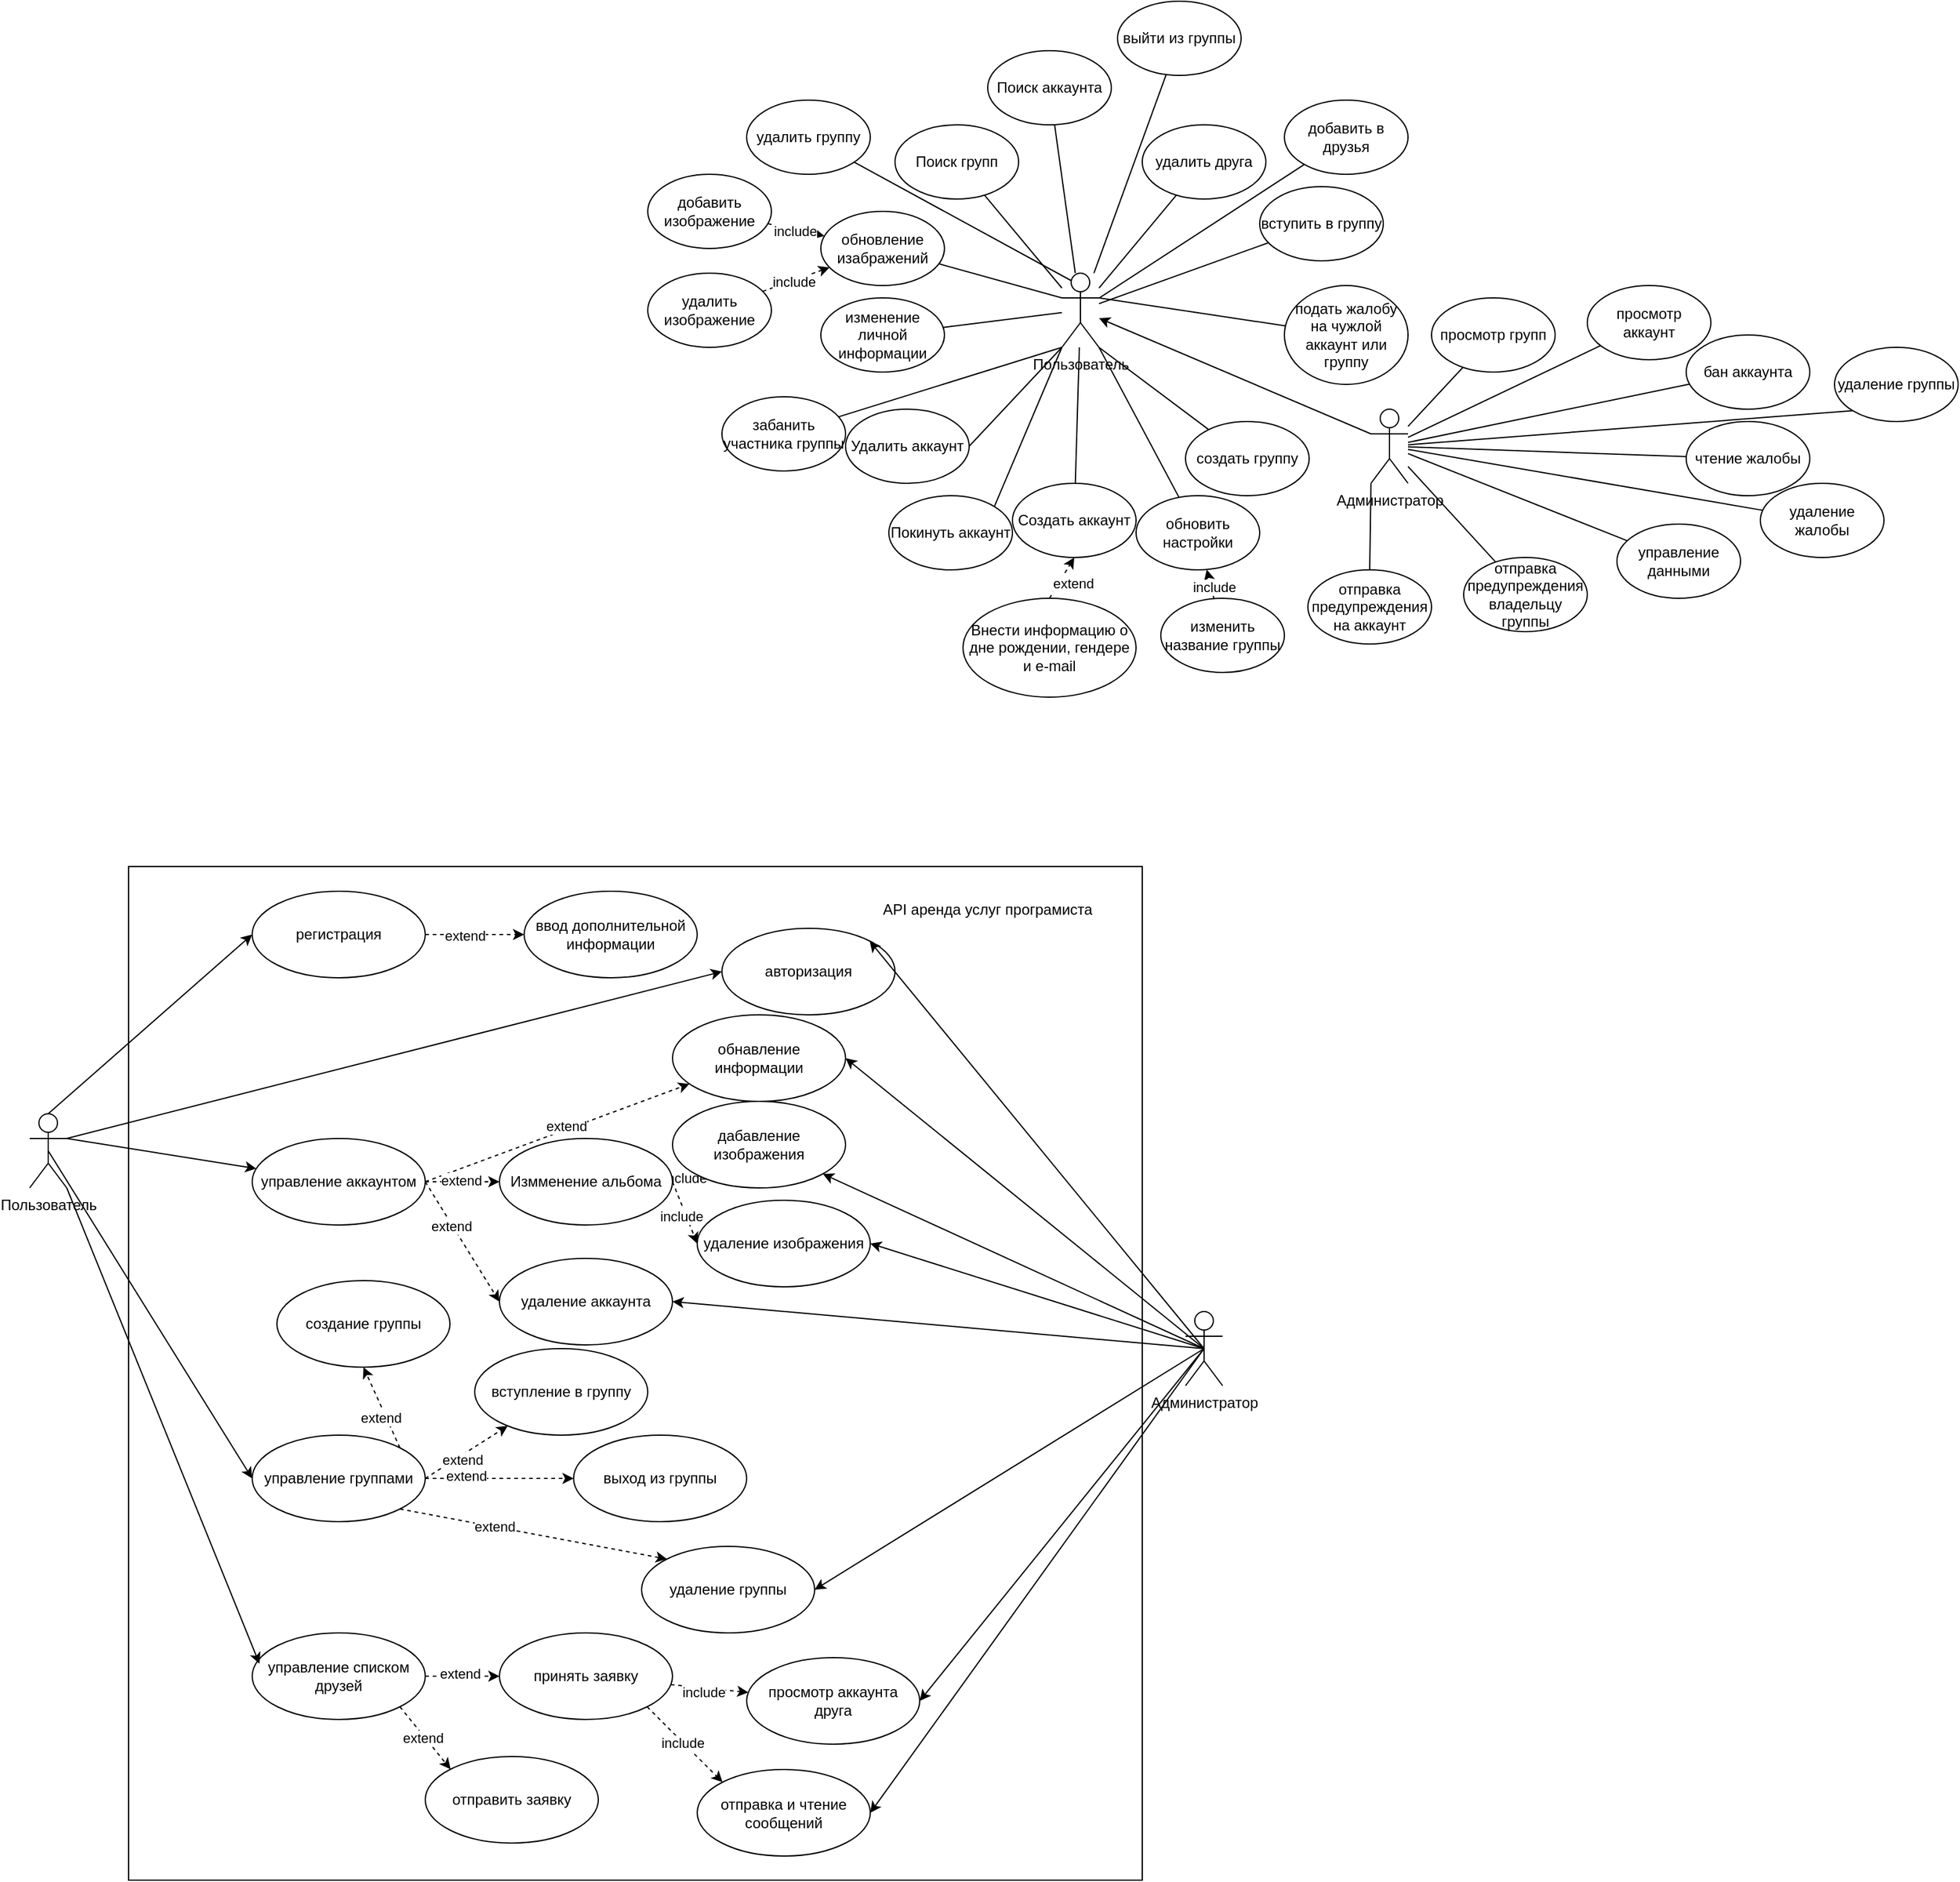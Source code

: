 <mxfile version="24.4.4" type="device" pages="5">
  <diagram name="Страница — 1" id="Gqq95foYmxbXIOePdpIA">
    <mxGraphModel dx="1925" dy="1252" grid="1" gridSize="20" guides="1" tooltips="1" connect="1" arrows="1" fold="1" page="1" pageScale="1" pageWidth="1169" pageHeight="827" math="0" shadow="0">
      <root>
        <mxCell id="0" />
        <mxCell id="1" parent="0" />
        <mxCell id="X4HZJjJdTDs1sbGrND52-1" style="rounded=0;orthogonalLoop=1;jettySize=auto;html=1;exitX=0;exitY=0.333;exitDx=0;exitDy=0;exitPerimeter=0;" parent="1" source="Hh8d0wvVu2YT_PwJtBty-2" target="Hh8d0wvVu2YT_PwJtBty-3" edge="1">
          <mxGeometry relative="1" as="geometry" />
        </mxCell>
        <mxCell id="Hh8d0wvVu2YT_PwJtBty-2" value="Администратор" style="shape=umlActor;verticalLabelPosition=bottom;verticalAlign=top;html=1;" parent="1" vertex="1">
          <mxGeometry x="385" y="70" width="30" height="60" as="geometry" />
        </mxCell>
        <mxCell id="Hh8d0wvVu2YT_PwJtBty-3" value="Пользователь" style="shape=umlActor;verticalLabelPosition=bottom;verticalAlign=top;html=1;" parent="1" vertex="1">
          <mxGeometry x="135" y="-40" width="30" height="60" as="geometry" />
        </mxCell>
        <mxCell id="OJ6ikUslpJiwj3vC481i-6" value="" style="rounded=0;orthogonalLoop=1;jettySize=auto;html=1;endArrow=none;endFill=0;" parent="1" source="Hh8d0wvVu2YT_PwJtBty-10" target="Hh8d0wvVu2YT_PwJtBty-3" edge="1">
          <mxGeometry relative="1" as="geometry" />
        </mxCell>
        <mxCell id="Hh8d0wvVu2YT_PwJtBty-10" value="Поиск групп" style="ellipse;whiteSpace=wrap;html=1;" parent="1" vertex="1">
          <mxGeometry y="-160" width="100" height="60" as="geometry" />
        </mxCell>
        <mxCell id="OJ6ikUslpJiwj3vC481i-7" value="" style="rounded=0;orthogonalLoop=1;jettySize=auto;html=1;endArrow=none;endFill=0;" parent="1" source="Hh8d0wvVu2YT_PwJtBty-11" target="Hh8d0wvVu2YT_PwJtBty-3" edge="1">
          <mxGeometry relative="1" as="geometry" />
        </mxCell>
        <mxCell id="Hh8d0wvVu2YT_PwJtBty-11" value="Поиск аккаунта" style="ellipse;whiteSpace=wrap;html=1;" parent="1" vertex="1">
          <mxGeometry x="75" y="-220" width="100" height="60" as="geometry" />
        </mxCell>
        <mxCell id="Hh8d0wvVu2YT_PwJtBty-24" value="Удалить аккаунт" style="ellipse;whiteSpace=wrap;html=1;" parent="1" vertex="1">
          <mxGeometry x="-40" y="70" width="100" height="60" as="geometry" />
        </mxCell>
        <mxCell id="OJ6ikUslpJiwj3vC481i-3" value="" style="rounded=0;orthogonalLoop=1;jettySize=auto;html=1;endArrow=none;endFill=0;" parent="1" source="Hh8d0wvVu2YT_PwJtBty-26" target="Hh8d0wvVu2YT_PwJtBty-3" edge="1">
          <mxGeometry relative="1" as="geometry" />
        </mxCell>
        <mxCell id="Hh8d0wvVu2YT_PwJtBty-26" value="Создать аккаунт" style="ellipse;whiteSpace=wrap;html=1;" parent="1" vertex="1">
          <mxGeometry x="95" y="130" width="100" height="60" as="geometry" />
        </mxCell>
        <mxCell id="Hh8d0wvVu2YT_PwJtBty-34" style="rounded=0;orthogonalLoop=1;jettySize=auto;html=1;exitX=0.5;exitY=0;exitDx=0;exitDy=0;entryX=0.5;entryY=1;entryDx=0;entryDy=0;dashed=1;" parent="1" source="Hh8d0wvVu2YT_PwJtBty-33" target="Hh8d0wvVu2YT_PwJtBty-26" edge="1">
          <mxGeometry relative="1" as="geometry" />
        </mxCell>
        <mxCell id="Hh8d0wvVu2YT_PwJtBty-64" value="extend" style="edgeLabel;html=1;align=center;verticalAlign=middle;resizable=0;points=[];rotation=0;" parent="Hh8d0wvVu2YT_PwJtBty-34" vertex="1" connectable="0">
          <mxGeometry x="-0.142" y="2" relative="1" as="geometry">
            <mxPoint x="12" y="3" as="offset" />
          </mxGeometry>
        </mxCell>
        <mxCell id="Hh8d0wvVu2YT_PwJtBty-33" value="Внести информацию о дне рождении, гендере и e-mail" style="ellipse;whiteSpace=wrap;html=1;" parent="1" vertex="1">
          <mxGeometry x="55" y="223" width="140" height="80" as="geometry" />
        </mxCell>
        <mxCell id="Hh8d0wvVu2YT_PwJtBty-36" value="Покинуть аккаунт" style="ellipse;whiteSpace=wrap;html=1;" parent="1" vertex="1">
          <mxGeometry x="-5" y="140" width="100" height="60" as="geometry" />
        </mxCell>
        <mxCell id="OJ6ikUslpJiwj3vC481i-8" value="" style="rounded=0;orthogonalLoop=1;jettySize=auto;html=1;endArrow=none;endFill=0;" parent="1" source="Hh8d0wvVu2YT_PwJtBty-49" target="Hh8d0wvVu2YT_PwJtBty-3" edge="1">
          <mxGeometry relative="1" as="geometry" />
        </mxCell>
        <mxCell id="Hh8d0wvVu2YT_PwJtBty-49" value="выйти из группы" style="ellipse;whiteSpace=wrap;html=1;" parent="1" vertex="1">
          <mxGeometry x="180" y="-260" width="100" height="60" as="geometry" />
        </mxCell>
        <mxCell id="OJ6ikUslpJiwj3vC481i-9" value="" style="rounded=0;orthogonalLoop=1;jettySize=auto;html=1;endArrow=none;endFill=0;" parent="1" source="Hh8d0wvVu2YT_PwJtBty-52" target="Hh8d0wvVu2YT_PwJtBty-3" edge="1">
          <mxGeometry relative="1" as="geometry" />
        </mxCell>
        <mxCell id="Hh8d0wvVu2YT_PwJtBty-52" value="добавить в друзья" style="ellipse;whiteSpace=wrap;html=1;" parent="1" vertex="1">
          <mxGeometry x="315" y="-180" width="100" height="60" as="geometry" />
        </mxCell>
        <mxCell id="OJ6ikUslpJiwj3vC481i-10" value="" style="rounded=0;orthogonalLoop=1;jettySize=auto;html=1;endArrow=none;endFill=0;" parent="1" source="Hh8d0wvVu2YT_PwJtBty-53" target="Hh8d0wvVu2YT_PwJtBty-3" edge="1">
          <mxGeometry relative="1" as="geometry" />
        </mxCell>
        <mxCell id="Hh8d0wvVu2YT_PwJtBty-53" value="удалить друга" style="ellipse;whiteSpace=wrap;html=1;" parent="1" vertex="1">
          <mxGeometry x="200" y="-160" width="100" height="60" as="geometry" />
        </mxCell>
        <mxCell id="OJ6ikUslpJiwj3vC481i-4" value="" style="rounded=0;orthogonalLoop=1;jettySize=auto;html=1;endArrow=none;endFill=0;" parent="1" source="Hh8d0wvVu2YT_PwJtBty-65" target="Hh8d0wvVu2YT_PwJtBty-3" edge="1">
          <mxGeometry relative="1" as="geometry" />
        </mxCell>
        <mxCell id="Hh8d0wvVu2YT_PwJtBty-65" value="изменение личной информации" style="ellipse;whiteSpace=wrap;html=1;" parent="1" vertex="1">
          <mxGeometry x="-60" y="-20" width="100" height="60" as="geometry" />
        </mxCell>
        <mxCell id="OJ6ikUslpJiwj3vC481i-5" value="" style="rounded=0;orthogonalLoop=1;jettySize=auto;html=1;entryX=0;entryY=0.333;entryDx=0;entryDy=0;entryPerimeter=0;endArrow=none;endFill=0;" parent="1" source="Hh8d0wvVu2YT_PwJtBty-66" target="Hh8d0wvVu2YT_PwJtBty-3" edge="1">
          <mxGeometry relative="1" as="geometry" />
        </mxCell>
        <mxCell id="Hh8d0wvVu2YT_PwJtBty-66" value="обновление изабражений" style="ellipse;whiteSpace=wrap;html=1;" parent="1" vertex="1">
          <mxGeometry x="-60" y="-90" width="100" height="60" as="geometry" />
        </mxCell>
        <mxCell id="Hh8d0wvVu2YT_PwJtBty-77" value="" style="rounded=0;orthogonalLoop=1;jettySize=auto;html=1;dashed=1;" parent="1" source="Hh8d0wvVu2YT_PwJtBty-72" target="Hh8d0wvVu2YT_PwJtBty-66" edge="1">
          <mxGeometry relative="1" as="geometry" />
        </mxCell>
        <mxCell id="Hh8d0wvVu2YT_PwJtBty-79" value="include" style="edgeLabel;html=1;align=center;verticalAlign=middle;resizable=0;points=[];" parent="Hh8d0wvVu2YT_PwJtBty-77" vertex="1" connectable="0">
          <mxGeometry x="-0.107" y="-1" relative="1" as="geometry">
            <mxPoint as="offset" />
          </mxGeometry>
        </mxCell>
        <mxCell id="Hh8d0wvVu2YT_PwJtBty-72" value="удалить изображение" style="ellipse;whiteSpace=wrap;html=1;" parent="1" vertex="1">
          <mxGeometry x="-200" y="-40" width="100" height="60" as="geometry" />
        </mxCell>
        <mxCell id="Hh8d0wvVu2YT_PwJtBty-75" value="" style="rounded=0;orthogonalLoop=1;jettySize=auto;html=1;dashed=1;" parent="1" source="Hh8d0wvVu2YT_PwJtBty-73" target="Hh8d0wvVu2YT_PwJtBty-66" edge="1">
          <mxGeometry relative="1" as="geometry" />
        </mxCell>
        <mxCell id="Hh8d0wvVu2YT_PwJtBty-78" value="include" style="edgeLabel;html=1;align=center;verticalAlign=middle;resizable=0;points=[];" parent="Hh8d0wvVu2YT_PwJtBty-75" vertex="1" connectable="0">
          <mxGeometry x="-0.035" y="-1" relative="1" as="geometry">
            <mxPoint as="offset" />
          </mxGeometry>
        </mxCell>
        <mxCell id="Hh8d0wvVu2YT_PwJtBty-73" value="добавить изображение" style="ellipse;whiteSpace=wrap;html=1;" parent="1" vertex="1">
          <mxGeometry x="-200" y="-120" width="100" height="60" as="geometry" />
        </mxCell>
        <mxCell id="OJ6ikUslpJiwj3vC481i-25" value="" style="rounded=0;orthogonalLoop=1;jettySize=auto;html=1;endArrow=none;endFill=0;entryX=1;entryY=1;entryDx=0;entryDy=0;entryPerimeter=0;" parent="1" source="Hh8d0wvVu2YT_PwJtBty-83" target="Hh8d0wvVu2YT_PwJtBty-3" edge="1">
          <mxGeometry relative="1" as="geometry">
            <mxPoint x="720" y="288.621" as="targetPoint" />
          </mxGeometry>
        </mxCell>
        <mxCell id="Hh8d0wvVu2YT_PwJtBty-83" value="создать группу" style="ellipse;whiteSpace=wrap;html=1;" parent="1" vertex="1">
          <mxGeometry x="235" y="80" width="100" height="60" as="geometry" />
        </mxCell>
        <mxCell id="OJ6ikUslpJiwj3vC481i-23" value="" style="rounded=0;orthogonalLoop=1;jettySize=auto;html=1;endArrow=none;endFill=0;entryX=0.25;entryY=0.1;entryDx=0;entryDy=0;entryPerimeter=0;" parent="1" source="Hh8d0wvVu2YT_PwJtBty-85" target="Hh8d0wvVu2YT_PwJtBty-3" edge="1">
          <mxGeometry relative="1" as="geometry">
            <mxPoint x="735" y="303" as="targetPoint" />
          </mxGeometry>
        </mxCell>
        <mxCell id="OJ6ikUslpJiwj3vC481i-30" value="" style="rounded=0;orthogonalLoop=1;jettySize=auto;html=1;dashed=1;" parent="1" source="Hh8d0wvVu2YT_PwJtBty-93" target="OJ6ikUslpJiwj3vC481i-29" edge="1">
          <mxGeometry relative="1" as="geometry" />
        </mxCell>
        <mxCell id="OJ6ikUslpJiwj3vC481i-33" value="include" style="edgeLabel;html=1;align=center;verticalAlign=middle;resizable=0;points=[];" parent="OJ6ikUslpJiwj3vC481i-30" vertex="1" connectable="0">
          <mxGeometry x="-0.275" y="-2" relative="1" as="geometry">
            <mxPoint as="offset" />
          </mxGeometry>
        </mxCell>
        <mxCell id="Hh8d0wvVu2YT_PwJtBty-93" value="изменить название группы" style="ellipse;whiteSpace=wrap;html=1;" parent="1" vertex="1">
          <mxGeometry x="215" y="223" width="100" height="60" as="geometry" />
        </mxCell>
        <mxCell id="OJ6ikUslpJiwj3vC481i-28" value="" style="rounded=0;orthogonalLoop=1;jettySize=auto;html=1;endArrow=none;endFill=0;entryX=0;entryY=1;entryDx=0;entryDy=0;entryPerimeter=0;" parent="1" source="Hh8d0wvVu2YT_PwJtBty-98" target="Hh8d0wvVu2YT_PwJtBty-3" edge="1">
          <mxGeometry relative="1" as="geometry">
            <mxPoint x="750" y="279.667" as="targetPoint" />
          </mxGeometry>
        </mxCell>
        <mxCell id="Hh8d0wvVu2YT_PwJtBty-98" value="забанить участника группы" style="ellipse;whiteSpace=wrap;html=1;" parent="1" vertex="1">
          <mxGeometry x="-140" y="60" width="100" height="60" as="geometry" />
        </mxCell>
        <mxCell id="OJ6ikUslpJiwj3vC481i-11" value="" style="rounded=0;orthogonalLoop=1;jettySize=auto;html=1;endArrow=none;endFill=0;" parent="1" source="Hh8d0wvVu2YT_PwJtBty-46" target="Hh8d0wvVu2YT_PwJtBty-3" edge="1">
          <mxGeometry relative="1" as="geometry" />
        </mxCell>
        <mxCell id="Hh8d0wvVu2YT_PwJtBty-113" value="подать жалобу на чужлой аккаунт или группу" style="ellipse;whiteSpace=wrap;html=1;" parent="1" vertex="1">
          <mxGeometry x="315" y="-30" width="100" height="80" as="geometry" />
        </mxCell>
        <mxCell id="OJ6ikUslpJiwj3vC481i-48" value="" style="rounded=0;orthogonalLoop=1;jettySize=auto;html=1;endArrow=none;endFill=0;" parent="1" source="Hh8d0wvVu2YT_PwJtBty-134" target="Hh8d0wvVu2YT_PwJtBty-2" edge="1">
          <mxGeometry relative="1" as="geometry" />
        </mxCell>
        <mxCell id="Hh8d0wvVu2YT_PwJtBty-118" value="отправка предупреждения на аккаунт" style="ellipse;whiteSpace=wrap;html=1;" parent="1" vertex="1">
          <mxGeometry x="334" y="200" width="100" height="60" as="geometry" />
        </mxCell>
        <mxCell id="OJ6ikUslpJiwj3vC481i-44" value="" style="rounded=0;orthogonalLoop=1;jettySize=auto;html=1;endArrow=none;endFill=0;" parent="1" source="Hh8d0wvVu2YT_PwJtBty-119" target="Hh8d0wvVu2YT_PwJtBty-2" edge="1">
          <mxGeometry relative="1" as="geometry" />
        </mxCell>
        <mxCell id="Hh8d0wvVu2YT_PwJtBty-119" value="удаление жалобы" style="ellipse;whiteSpace=wrap;html=1;" parent="1" vertex="1">
          <mxGeometry x="700" y="130" width="100" height="60" as="geometry" />
        </mxCell>
        <mxCell id="OJ6ikUslpJiwj3vC481i-47" value="" style="rounded=0;orthogonalLoop=1;jettySize=auto;html=1;endArrow=none;endFill=0;" parent="1" source="Hh8d0wvVu2YT_PwJtBty-129" target="Hh8d0wvVu2YT_PwJtBty-2" edge="1">
          <mxGeometry relative="1" as="geometry" />
        </mxCell>
        <mxCell id="Hh8d0wvVu2YT_PwJtBty-129" value="просмотр групп" style="ellipse;whiteSpace=wrap;html=1;" parent="1" vertex="1">
          <mxGeometry x="434" y="-20" width="100" height="60" as="geometry" />
        </mxCell>
        <mxCell id="OJ6ikUslpJiwj3vC481i-45" value="" style="rounded=0;orthogonalLoop=1;jettySize=auto;html=1;endArrow=none;endFill=0;" parent="1" source="Hh8d0wvVu2YT_PwJtBty-130" target="Hh8d0wvVu2YT_PwJtBty-2" edge="1">
          <mxGeometry relative="1" as="geometry" />
        </mxCell>
        <mxCell id="Hh8d0wvVu2YT_PwJtBty-130" value="управление данными" style="ellipse;whiteSpace=wrap;html=1;" parent="1" vertex="1">
          <mxGeometry x="584" y="163" width="100" height="60" as="geometry" />
        </mxCell>
        <mxCell id="OJ6ikUslpJiwj3vC481i-38" value="" style="rounded=0;orthogonalLoop=1;jettySize=auto;html=1;endArrow=none;endFill=0;" parent="1" source="Hh8d0wvVu2YT_PwJtBty-117" target="Hh8d0wvVu2YT_PwJtBty-2" edge="1">
          <mxGeometry relative="1" as="geometry" />
        </mxCell>
        <mxCell id="OJ6ikUslpJiwj3vC481i-41" value="" style="rounded=0;orthogonalLoop=1;jettySize=auto;html=1;endArrow=none;endFill=0;exitX=0;exitY=1;exitDx=0;exitDy=0;" parent="1" source="Hh8d0wvVu2YT_PwJtBty-135" target="Hh8d0wvVu2YT_PwJtBty-2" edge="1">
          <mxGeometry relative="1" as="geometry">
            <mxPoint x="802.106" y="-25.103" as="sourcePoint" />
          </mxGeometry>
        </mxCell>
        <mxCell id="Hh8d0wvVu2YT_PwJtBty-135" value="удаление группы" style="ellipse;whiteSpace=wrap;html=1;" parent="1" vertex="1">
          <mxGeometry x="760" y="20" width="100" height="60" as="geometry" />
        </mxCell>
        <mxCell id="OJ6ikUslpJiwj3vC481i-1" style="rounded=0;orthogonalLoop=1;jettySize=auto;html=1;exitX=1;exitY=0;exitDx=0;exitDy=0;entryX=0;entryY=1;entryDx=0;entryDy=0;entryPerimeter=0;endArrow=none;endFill=0;" parent="1" source="Hh8d0wvVu2YT_PwJtBty-36" target="Hh8d0wvVu2YT_PwJtBty-3" edge="1">
          <mxGeometry relative="1" as="geometry" />
        </mxCell>
        <mxCell id="OJ6ikUslpJiwj3vC481i-2" style="rounded=0;orthogonalLoop=1;jettySize=auto;html=1;exitX=1;exitY=0.5;exitDx=0;exitDy=0;entryX=0;entryY=1;entryDx=0;entryDy=0;entryPerimeter=0;endArrow=none;endFill=0;" parent="1" source="Hh8d0wvVu2YT_PwJtBty-24" target="Hh8d0wvVu2YT_PwJtBty-3" edge="1">
          <mxGeometry relative="1" as="geometry" />
        </mxCell>
        <mxCell id="OJ6ikUslpJiwj3vC481i-13" value="" style="rounded=0;orthogonalLoop=1;jettySize=auto;html=1;entryX=1;entryY=0.333;entryDx=0;entryDy=0;entryPerimeter=0;endArrow=none;endFill=0;" parent="1" source="Hh8d0wvVu2YT_PwJtBty-113" target="Hh8d0wvVu2YT_PwJtBty-3" edge="1">
          <mxGeometry relative="1" as="geometry">
            <mxPoint x="380" y="-70" as="sourcePoint" />
            <mxPoint x="165" y="-10" as="targetPoint" />
          </mxGeometry>
        </mxCell>
        <mxCell id="Hh8d0wvVu2YT_PwJtBty-46" value="вступить в группу" style="ellipse;whiteSpace=wrap;html=1;" parent="1" vertex="1">
          <mxGeometry x="295" y="-110" width="100" height="60" as="geometry" />
        </mxCell>
        <mxCell id="Hh8d0wvVu2YT_PwJtBty-85" value="удалить группу" style="ellipse;whiteSpace=wrap;html=1;" parent="1" vertex="1">
          <mxGeometry x="-120" y="-180" width="100" height="60" as="geometry" />
        </mxCell>
        <mxCell id="OJ6ikUslpJiwj3vC481i-32" value="" style="rounded=0;orthogonalLoop=1;jettySize=auto;html=1;endArrow=none;endFill=0;entryX=1;entryY=1;entryDx=0;entryDy=0;entryPerimeter=0;" parent="1" source="OJ6ikUslpJiwj3vC481i-29" target="Hh8d0wvVu2YT_PwJtBty-3" edge="1">
          <mxGeometry relative="1" as="geometry">
            <mxPoint x="735" y="243" as="targetPoint" />
          </mxGeometry>
        </mxCell>
        <mxCell id="OJ6ikUslpJiwj3vC481i-29" value="обновить настройки" style="ellipse;whiteSpace=wrap;html=1;" parent="1" vertex="1">
          <mxGeometry x="195" y="140" width="100" height="60" as="geometry" />
        </mxCell>
        <mxCell id="OJ6ikUslpJiwj3vC481i-46" value="" style="rounded=0;orthogonalLoop=1;jettySize=auto;html=1;endArrow=none;endFill=0;" parent="1" source="OJ6ikUslpJiwj3vC481i-37" target="Hh8d0wvVu2YT_PwJtBty-2" edge="1">
          <mxGeometry relative="1" as="geometry" />
        </mxCell>
        <mxCell id="OJ6ikUslpJiwj3vC481i-37" value="просмотр аккаунт" style="ellipse;whiteSpace=wrap;html=1;" parent="1" vertex="1">
          <mxGeometry x="560" y="-30" width="100" height="60" as="geometry" />
        </mxCell>
        <mxCell id="Hh8d0wvVu2YT_PwJtBty-117" value="бан аккаунта" style="ellipse;whiteSpace=wrap;html=1;" parent="1" vertex="1">
          <mxGeometry x="640" y="10" width="100" height="60" as="geometry" />
        </mxCell>
        <mxCell id="OJ6ikUslpJiwj3vC481i-43" value="" style="rounded=0;orthogonalLoop=1;jettySize=auto;html=1;endArrow=none;endFill=0;" parent="1" source="OJ6ikUslpJiwj3vC481i-42" target="Hh8d0wvVu2YT_PwJtBty-2" edge="1">
          <mxGeometry relative="1" as="geometry" />
        </mxCell>
        <mxCell id="OJ6ikUslpJiwj3vC481i-42" value="чтение жалобы" style="ellipse;whiteSpace=wrap;html=1;" parent="1" vertex="1">
          <mxGeometry x="640" y="80" width="100" height="60" as="geometry" />
        </mxCell>
        <mxCell id="Hh8d0wvVu2YT_PwJtBty-134" value="отправка предупреждения владельцу группы" style="ellipse;whiteSpace=wrap;html=1;" parent="1" vertex="1">
          <mxGeometry x="460" y="190" width="100" height="60" as="geometry" />
        </mxCell>
        <mxCell id="OJ6ikUslpJiwj3vC481i-50" style="rounded=0;orthogonalLoop=1;jettySize=auto;html=1;exitX=0.5;exitY=0;exitDx=0;exitDy=0;entryX=0;entryY=1;entryDx=0;entryDy=0;entryPerimeter=0;endArrow=none;endFill=0;" parent="1" source="Hh8d0wvVu2YT_PwJtBty-118" target="Hh8d0wvVu2YT_PwJtBty-2" edge="1">
          <mxGeometry relative="1" as="geometry" />
        </mxCell>
        <mxCell id="wArFeS5imml3cUE3rxqP-1" value="" style="whiteSpace=wrap;html=1;aspect=fixed;" vertex="1" parent="1">
          <mxGeometry x="-620" y="440" width="820" height="820" as="geometry" />
        </mxCell>
        <mxCell id="wArFeS5imml3cUE3rxqP-2" value="API аренда услуг програмиста" style="text;html=1;align=center;verticalAlign=middle;whiteSpace=wrap;rounded=0;" vertex="1" parent="1">
          <mxGeometry x="-15" y="460" width="180" height="30" as="geometry" />
        </mxCell>
        <mxCell id="wArFeS5imml3cUE3rxqP-8" style="rounded=0;orthogonalLoop=1;jettySize=auto;html=1;exitX=1;exitY=0.333;exitDx=0;exitDy=0;exitPerimeter=0;entryX=0;entryY=0.5;entryDx=0;entryDy=0;" edge="1" parent="1" source="wArFeS5imml3cUE3rxqP-3" target="wArFeS5imml3cUE3rxqP-4">
          <mxGeometry relative="1" as="geometry" />
        </mxCell>
        <mxCell id="wArFeS5imml3cUE3rxqP-9" style="rounded=0;orthogonalLoop=1;jettySize=auto;html=1;exitX=1;exitY=0.333;exitDx=0;exitDy=0;exitPerimeter=0;" edge="1" parent="1" source="wArFeS5imml3cUE3rxqP-3" target="wArFeS5imml3cUE3rxqP-5">
          <mxGeometry relative="1" as="geometry" />
        </mxCell>
        <mxCell id="wArFeS5imml3cUE3rxqP-10" style="rounded=0;orthogonalLoop=1;jettySize=auto;html=1;exitX=0.5;exitY=0.5;exitDx=0;exitDy=0;exitPerimeter=0;entryX=0;entryY=0.5;entryDx=0;entryDy=0;" edge="1" parent="1" source="wArFeS5imml3cUE3rxqP-3" target="wArFeS5imml3cUE3rxqP-6">
          <mxGeometry relative="1" as="geometry" />
        </mxCell>
        <mxCell id="wArFeS5imml3cUE3rxqP-13" style="rounded=0;orthogonalLoop=1;jettySize=auto;html=1;exitX=0.5;exitY=0;exitDx=0;exitDy=0;exitPerimeter=0;entryX=0;entryY=0.5;entryDx=0;entryDy=0;" edge="1" parent="1" source="wArFeS5imml3cUE3rxqP-3" target="wArFeS5imml3cUE3rxqP-12">
          <mxGeometry relative="1" as="geometry" />
        </mxCell>
        <mxCell id="wArFeS5imml3cUE3rxqP-3" value="Пользователь" style="shape=umlActor;verticalLabelPosition=bottom;verticalAlign=top;html=1;" vertex="1" parent="1">
          <mxGeometry x="-700" y="640" width="30" height="60" as="geometry" />
        </mxCell>
        <mxCell id="wArFeS5imml3cUE3rxqP-4" value="авторизация" style="ellipse;whiteSpace=wrap;html=1;" vertex="1" parent="1">
          <mxGeometry x="-140" y="490" width="140" height="70" as="geometry" />
        </mxCell>
        <mxCell id="wArFeS5imml3cUE3rxqP-20" style="rounded=0;orthogonalLoop=1;jettySize=auto;html=1;exitX=1;exitY=0.5;exitDx=0;exitDy=0;dashed=1;" edge="1" parent="1" source="wArFeS5imml3cUE3rxqP-5" target="wArFeS5imml3cUE3rxqP-17">
          <mxGeometry relative="1" as="geometry" />
        </mxCell>
        <mxCell id="wArFeS5imml3cUE3rxqP-23" value="extend" style="edgeLabel;html=1;align=center;verticalAlign=middle;resizable=0;points=[];" vertex="1" connectable="0" parent="wArFeS5imml3cUE3rxqP-20">
          <mxGeometry x="0.075" y="3" relative="1" as="geometry">
            <mxPoint as="offset" />
          </mxGeometry>
        </mxCell>
        <mxCell id="wArFeS5imml3cUE3rxqP-21" style="rounded=0;orthogonalLoop=1;jettySize=auto;html=1;exitX=1;exitY=0.5;exitDx=0;exitDy=0;entryX=0;entryY=0.5;entryDx=0;entryDy=0;dashed=1;" edge="1" parent="1" source="wArFeS5imml3cUE3rxqP-5" target="wArFeS5imml3cUE3rxqP-18">
          <mxGeometry relative="1" as="geometry" />
        </mxCell>
        <mxCell id="wArFeS5imml3cUE3rxqP-24" value="extend" style="edgeLabel;html=1;align=center;verticalAlign=middle;resizable=0;points=[];" vertex="1" connectable="0" parent="wArFeS5imml3cUE3rxqP-21">
          <mxGeometry x="0.001" y="1" relative="1" as="geometry">
            <mxPoint x="-1" as="offset" />
          </mxGeometry>
        </mxCell>
        <mxCell id="wArFeS5imml3cUE3rxqP-22" style="rounded=0;orthogonalLoop=1;jettySize=auto;html=1;exitX=1;exitY=0.5;exitDx=0;exitDy=0;entryX=0;entryY=0.5;entryDx=0;entryDy=0;dashed=1;" edge="1" parent="1" source="wArFeS5imml3cUE3rxqP-5" target="wArFeS5imml3cUE3rxqP-19">
          <mxGeometry relative="1" as="geometry" />
        </mxCell>
        <mxCell id="wArFeS5imml3cUE3rxqP-25" value="extend" style="edgeLabel;html=1;align=center;verticalAlign=middle;resizable=0;points=[];" vertex="1" connectable="0" parent="wArFeS5imml3cUE3rxqP-22">
          <mxGeometry x="-0.27" y="-1" relative="1" as="geometry">
            <mxPoint as="offset" />
          </mxGeometry>
        </mxCell>
        <mxCell id="wArFeS5imml3cUE3rxqP-5" value="управление аккаунтом" style="ellipse;whiteSpace=wrap;html=1;" vertex="1" parent="1">
          <mxGeometry x="-520" y="660" width="140" height="70" as="geometry" />
        </mxCell>
        <mxCell id="wArFeS5imml3cUE3rxqP-36" style="rounded=0;orthogonalLoop=1;jettySize=auto;html=1;exitX=1;exitY=0;exitDx=0;exitDy=0;entryX=0.5;entryY=1;entryDx=0;entryDy=0;dashed=1;" edge="1" parent="1" source="wArFeS5imml3cUE3rxqP-6" target="wArFeS5imml3cUE3rxqP-35">
          <mxGeometry relative="1" as="geometry" />
        </mxCell>
        <mxCell id="wArFeS5imml3cUE3rxqP-40" value="extend" style="edgeLabel;html=1;align=center;verticalAlign=middle;resizable=0;points=[];" vertex="1" connectable="0" parent="wArFeS5imml3cUE3rxqP-36">
          <mxGeometry x="-0.177" y="5" relative="1" as="geometry">
            <mxPoint x="1" as="offset" />
          </mxGeometry>
        </mxCell>
        <mxCell id="wArFeS5imml3cUE3rxqP-37" style="rounded=0;orthogonalLoop=1;jettySize=auto;html=1;exitX=1;exitY=0.5;exitDx=0;exitDy=0;dashed=1;" edge="1" parent="1" source="wArFeS5imml3cUE3rxqP-6" target="wArFeS5imml3cUE3rxqP-34">
          <mxGeometry relative="1" as="geometry" />
        </mxCell>
        <mxCell id="wArFeS5imml3cUE3rxqP-41" value="extend" style="edgeLabel;html=1;align=center;verticalAlign=middle;resizable=0;points=[];" vertex="1" connectable="0" parent="wArFeS5imml3cUE3rxqP-37">
          <mxGeometry x="-0.138" y="-3" relative="1" as="geometry">
            <mxPoint x="-1" as="offset" />
          </mxGeometry>
        </mxCell>
        <mxCell id="wArFeS5imml3cUE3rxqP-38" style="rounded=0;orthogonalLoop=1;jettySize=auto;html=1;exitX=1;exitY=0.5;exitDx=0;exitDy=0;entryX=0;entryY=0.5;entryDx=0;entryDy=0;dashed=1;" edge="1" parent="1" source="wArFeS5imml3cUE3rxqP-6" target="wArFeS5imml3cUE3rxqP-33">
          <mxGeometry relative="1" as="geometry" />
        </mxCell>
        <mxCell id="wArFeS5imml3cUE3rxqP-42" value="extend" style="edgeLabel;html=1;align=center;verticalAlign=middle;resizable=0;points=[];" vertex="1" connectable="0" parent="wArFeS5imml3cUE3rxqP-38">
          <mxGeometry x="-0.459" y="2" relative="1" as="geometry">
            <mxPoint as="offset" />
          </mxGeometry>
        </mxCell>
        <mxCell id="wArFeS5imml3cUE3rxqP-39" style="rounded=0;orthogonalLoop=1;jettySize=auto;html=1;exitX=1;exitY=1;exitDx=0;exitDy=0;entryX=0;entryY=0;entryDx=0;entryDy=0;dashed=1;" edge="1" parent="1" source="wArFeS5imml3cUE3rxqP-6" target="wArFeS5imml3cUE3rxqP-32">
          <mxGeometry relative="1" as="geometry" />
        </mxCell>
        <mxCell id="wArFeS5imml3cUE3rxqP-43" value="extend" style="edgeLabel;html=1;align=center;verticalAlign=middle;resizable=0;points=[];" vertex="1" connectable="0" parent="wArFeS5imml3cUE3rxqP-39">
          <mxGeometry x="-0.291" relative="1" as="geometry">
            <mxPoint as="offset" />
          </mxGeometry>
        </mxCell>
        <mxCell id="wArFeS5imml3cUE3rxqP-6" value="управление группами" style="ellipse;whiteSpace=wrap;html=1;" vertex="1" parent="1">
          <mxGeometry x="-520" y="900" width="140" height="70" as="geometry" />
        </mxCell>
        <mxCell id="wArFeS5imml3cUE3rxqP-46" value="" style="rounded=0;orthogonalLoop=1;jettySize=auto;html=1;dashed=1;" edge="1" parent="1" source="wArFeS5imml3cUE3rxqP-7" target="wArFeS5imml3cUE3rxqP-44">
          <mxGeometry relative="1" as="geometry" />
        </mxCell>
        <mxCell id="wArFeS5imml3cUE3rxqP-52" value="extend" style="edgeLabel;html=1;align=center;verticalAlign=middle;resizable=0;points=[];" vertex="1" connectable="0" parent="wArFeS5imml3cUE3rxqP-46">
          <mxGeometry x="-0.068" y="2" relative="1" as="geometry">
            <mxPoint as="offset" />
          </mxGeometry>
        </mxCell>
        <mxCell id="wArFeS5imml3cUE3rxqP-47" style="rounded=0;orthogonalLoop=1;jettySize=auto;html=1;exitX=1;exitY=1;exitDx=0;exitDy=0;entryX=0;entryY=0;entryDx=0;entryDy=0;dashed=1;" edge="1" parent="1" source="wArFeS5imml3cUE3rxqP-7" target="wArFeS5imml3cUE3rxqP-45">
          <mxGeometry relative="1" as="geometry" />
        </mxCell>
        <mxCell id="wArFeS5imml3cUE3rxqP-53" value="extend" style="edgeLabel;html=1;align=center;verticalAlign=middle;resizable=0;points=[];" vertex="1" connectable="0" parent="wArFeS5imml3cUE3rxqP-47">
          <mxGeometry x="-0.079" y="-2" relative="1" as="geometry">
            <mxPoint x="1" as="offset" />
          </mxGeometry>
        </mxCell>
        <mxCell id="wArFeS5imml3cUE3rxqP-7" value="управление списком друзей" style="ellipse;whiteSpace=wrap;html=1;" vertex="1" parent="1">
          <mxGeometry x="-520" y="1060" width="140" height="70" as="geometry" />
        </mxCell>
        <mxCell id="wArFeS5imml3cUE3rxqP-11" style="rounded=0;orthogonalLoop=1;jettySize=auto;html=1;exitX=1;exitY=1;exitDx=0;exitDy=0;exitPerimeter=0;entryX=0.042;entryY=0.356;entryDx=0;entryDy=0;entryPerimeter=0;" edge="1" parent="1" source="wArFeS5imml3cUE3rxqP-3" target="wArFeS5imml3cUE3rxqP-7">
          <mxGeometry relative="1" as="geometry" />
        </mxCell>
        <mxCell id="wArFeS5imml3cUE3rxqP-15" value="" style="edgeStyle=orthogonalEdgeStyle;rounded=0;orthogonalLoop=1;jettySize=auto;html=1;dashed=1;" edge="1" parent="1" source="wArFeS5imml3cUE3rxqP-12" target="wArFeS5imml3cUE3rxqP-14">
          <mxGeometry relative="1" as="geometry" />
        </mxCell>
        <mxCell id="wArFeS5imml3cUE3rxqP-16" value="extend" style="edgeLabel;html=1;align=center;verticalAlign=middle;resizable=0;points=[];" vertex="1" connectable="0" parent="wArFeS5imml3cUE3rxqP-15">
          <mxGeometry x="-0.172" y="-1" relative="1" as="geometry">
            <mxPoint x="-1" as="offset" />
          </mxGeometry>
        </mxCell>
        <mxCell id="wArFeS5imml3cUE3rxqP-12" value="регистрация" style="ellipse;whiteSpace=wrap;html=1;" vertex="1" parent="1">
          <mxGeometry x="-520" y="460" width="140" height="70" as="geometry" />
        </mxCell>
        <mxCell id="wArFeS5imml3cUE3rxqP-14" value="ввод дополнительной информации" style="ellipse;whiteSpace=wrap;html=1;" vertex="1" parent="1">
          <mxGeometry x="-300" y="460" width="140" height="70" as="geometry" />
        </mxCell>
        <mxCell id="wArFeS5imml3cUE3rxqP-17" value="обнавление информации" style="ellipse;whiteSpace=wrap;html=1;" vertex="1" parent="1">
          <mxGeometry x="-180" y="560" width="140" height="70" as="geometry" />
        </mxCell>
        <mxCell id="wArFeS5imml3cUE3rxqP-28" style="rounded=0;orthogonalLoop=1;jettySize=auto;html=1;exitX=1;exitY=0.5;exitDx=0;exitDy=0;entryX=0;entryY=1;entryDx=0;entryDy=0;dashed=1;" edge="1" parent="1" source="wArFeS5imml3cUE3rxqP-18" target="wArFeS5imml3cUE3rxqP-26">
          <mxGeometry relative="1" as="geometry" />
        </mxCell>
        <mxCell id="wArFeS5imml3cUE3rxqP-54" value="include" style="edgeLabel;html=1;align=center;verticalAlign=middle;resizable=0;points=[];" vertex="1" connectable="0" parent="wArFeS5imml3cUE3rxqP-28">
          <mxGeometry x="-0.041" relative="1" as="geometry">
            <mxPoint y="-1" as="offset" />
          </mxGeometry>
        </mxCell>
        <mxCell id="wArFeS5imml3cUE3rxqP-29" style="rounded=0;orthogonalLoop=1;jettySize=auto;html=1;exitX=1;exitY=0.5;exitDx=0;exitDy=0;entryX=0;entryY=0.5;entryDx=0;entryDy=0;dashed=1;" edge="1" parent="1" source="wArFeS5imml3cUE3rxqP-18" target="wArFeS5imml3cUE3rxqP-27">
          <mxGeometry relative="1" as="geometry" />
        </mxCell>
        <mxCell id="wArFeS5imml3cUE3rxqP-55" value="include" style="edgeLabel;html=1;align=center;verticalAlign=middle;resizable=0;points=[];" vertex="1" connectable="0" parent="wArFeS5imml3cUE3rxqP-29">
          <mxGeometry x="0.033" y="-4" relative="1" as="geometry">
            <mxPoint as="offset" />
          </mxGeometry>
        </mxCell>
        <mxCell id="wArFeS5imml3cUE3rxqP-18" value="Измменение альбома" style="ellipse;whiteSpace=wrap;html=1;" vertex="1" parent="1">
          <mxGeometry x="-320" y="660" width="140" height="70" as="geometry" />
        </mxCell>
        <mxCell id="wArFeS5imml3cUE3rxqP-19" value="удаление аккаунта" style="ellipse;whiteSpace=wrap;html=1;" vertex="1" parent="1">
          <mxGeometry x="-320" y="757" width="140" height="70" as="geometry" />
        </mxCell>
        <mxCell id="wArFeS5imml3cUE3rxqP-26" value="дабавление изображения" style="ellipse;whiteSpace=wrap;html=1;" vertex="1" parent="1">
          <mxGeometry x="-180" y="630" width="140" height="70" as="geometry" />
        </mxCell>
        <mxCell id="wArFeS5imml3cUE3rxqP-27" value="удаление изображения" style="ellipse;whiteSpace=wrap;html=1;" vertex="1" parent="1">
          <mxGeometry x="-160" y="710" width="140" height="70" as="geometry" />
        </mxCell>
        <mxCell id="wArFeS5imml3cUE3rxqP-32" value="удаление группы" style="ellipse;whiteSpace=wrap;html=1;" vertex="1" parent="1">
          <mxGeometry x="-205" y="990" width="140" height="70" as="geometry" />
        </mxCell>
        <mxCell id="wArFeS5imml3cUE3rxqP-33" value="выход из группы" style="ellipse;whiteSpace=wrap;html=1;" vertex="1" parent="1">
          <mxGeometry x="-260" y="900" width="140" height="70" as="geometry" />
        </mxCell>
        <mxCell id="wArFeS5imml3cUE3rxqP-34" value="вступление в группу" style="ellipse;whiteSpace=wrap;html=1;" vertex="1" parent="1">
          <mxGeometry x="-340" y="830" width="140" height="70" as="geometry" />
        </mxCell>
        <mxCell id="wArFeS5imml3cUE3rxqP-35" value="создание группы" style="ellipse;whiteSpace=wrap;html=1;" vertex="1" parent="1">
          <mxGeometry x="-500" y="775" width="140" height="70" as="geometry" />
        </mxCell>
        <mxCell id="wArFeS5imml3cUE3rxqP-49" value="" style="rounded=0;orthogonalLoop=1;jettySize=auto;html=1;dashed=1;" edge="1" parent="1" source="wArFeS5imml3cUE3rxqP-44" target="wArFeS5imml3cUE3rxqP-48">
          <mxGeometry relative="1" as="geometry" />
        </mxCell>
        <mxCell id="wArFeS5imml3cUE3rxqP-66" value="include" style="edgeLabel;html=1;align=center;verticalAlign=middle;resizable=0;points=[];" vertex="1" connectable="0" parent="wArFeS5imml3cUE3rxqP-49">
          <mxGeometry x="-0.143" y="-3" relative="1" as="geometry">
            <mxPoint as="offset" />
          </mxGeometry>
        </mxCell>
        <mxCell id="wArFeS5imml3cUE3rxqP-64" style="rounded=0;orthogonalLoop=1;jettySize=auto;html=1;exitX=1;exitY=1;exitDx=0;exitDy=0;entryX=0;entryY=0;entryDx=0;entryDy=0;dashed=1;" edge="1" parent="1" source="wArFeS5imml3cUE3rxqP-44" target="wArFeS5imml3cUE3rxqP-63">
          <mxGeometry relative="1" as="geometry" />
        </mxCell>
        <mxCell id="wArFeS5imml3cUE3rxqP-67" value="include" style="edgeLabel;html=1;align=center;verticalAlign=middle;resizable=0;points=[];" vertex="1" connectable="0" parent="wArFeS5imml3cUE3rxqP-64">
          <mxGeometry x="-0.066" relative="1" as="geometry">
            <mxPoint as="offset" />
          </mxGeometry>
        </mxCell>
        <mxCell id="wArFeS5imml3cUE3rxqP-44" value="принять заявку" style="ellipse;whiteSpace=wrap;html=1;" vertex="1" parent="1">
          <mxGeometry x="-320" y="1060" width="140" height="70" as="geometry" />
        </mxCell>
        <mxCell id="wArFeS5imml3cUE3rxqP-45" value="отправить заявку" style="ellipse;whiteSpace=wrap;html=1;" vertex="1" parent="1">
          <mxGeometry x="-380" y="1160" width="140" height="70" as="geometry" />
        </mxCell>
        <mxCell id="wArFeS5imml3cUE3rxqP-48" value="просмотр аккаунта друга" style="ellipse;whiteSpace=wrap;html=1;" vertex="1" parent="1">
          <mxGeometry x="-120" y="1080" width="140" height="70" as="geometry" />
        </mxCell>
        <mxCell id="wArFeS5imml3cUE3rxqP-57" style="rounded=0;orthogonalLoop=1;jettySize=auto;html=1;exitX=0.5;exitY=0.5;exitDx=0;exitDy=0;exitPerimeter=0;entryX=1;entryY=0;entryDx=0;entryDy=0;" edge="1" parent="1" source="wArFeS5imml3cUE3rxqP-56" target="wArFeS5imml3cUE3rxqP-4">
          <mxGeometry relative="1" as="geometry" />
        </mxCell>
        <mxCell id="wArFeS5imml3cUE3rxqP-58" style="rounded=0;orthogonalLoop=1;jettySize=auto;html=1;exitX=0.5;exitY=0.5;exitDx=0;exitDy=0;exitPerimeter=0;entryX=1;entryY=0.5;entryDx=0;entryDy=0;" edge="1" parent="1" source="wArFeS5imml3cUE3rxqP-56" target="wArFeS5imml3cUE3rxqP-27">
          <mxGeometry relative="1" as="geometry" />
        </mxCell>
        <mxCell id="wArFeS5imml3cUE3rxqP-59" style="rounded=0;orthogonalLoop=1;jettySize=auto;html=1;exitX=0.5;exitY=0.5;exitDx=0;exitDy=0;exitPerimeter=0;" edge="1" parent="1" source="wArFeS5imml3cUE3rxqP-56" target="wArFeS5imml3cUE3rxqP-26">
          <mxGeometry relative="1" as="geometry" />
        </mxCell>
        <mxCell id="wArFeS5imml3cUE3rxqP-60" style="rounded=0;orthogonalLoop=1;jettySize=auto;html=1;exitX=0.5;exitY=0.5;exitDx=0;exitDy=0;exitPerimeter=0;entryX=1;entryY=0.5;entryDx=0;entryDy=0;" edge="1" parent="1" source="wArFeS5imml3cUE3rxqP-56" target="wArFeS5imml3cUE3rxqP-32">
          <mxGeometry relative="1" as="geometry" />
        </mxCell>
        <mxCell id="wArFeS5imml3cUE3rxqP-61" style="rounded=0;orthogonalLoop=1;jettySize=auto;html=1;exitX=0.5;exitY=0.5;exitDx=0;exitDy=0;exitPerimeter=0;entryX=1;entryY=0.5;entryDx=0;entryDy=0;" edge="1" parent="1" source="wArFeS5imml3cUE3rxqP-56" target="wArFeS5imml3cUE3rxqP-19">
          <mxGeometry relative="1" as="geometry" />
        </mxCell>
        <mxCell id="wArFeS5imml3cUE3rxqP-62" style="rounded=0;orthogonalLoop=1;jettySize=auto;html=1;exitX=0.5;exitY=0.5;exitDx=0;exitDy=0;exitPerimeter=0;entryX=1;entryY=0.5;entryDx=0;entryDy=0;" edge="1" parent="1" source="wArFeS5imml3cUE3rxqP-56" target="wArFeS5imml3cUE3rxqP-48">
          <mxGeometry relative="1" as="geometry" />
        </mxCell>
        <mxCell id="wArFeS5imml3cUE3rxqP-65" style="rounded=0;orthogonalLoop=1;jettySize=auto;html=1;exitX=0.5;exitY=0.5;exitDx=0;exitDy=0;exitPerimeter=0;entryX=1;entryY=0.5;entryDx=0;entryDy=0;" edge="1" parent="1" source="wArFeS5imml3cUE3rxqP-56" target="wArFeS5imml3cUE3rxqP-63">
          <mxGeometry relative="1" as="geometry" />
        </mxCell>
        <mxCell id="wArFeS5imml3cUE3rxqP-68" style="rounded=0;orthogonalLoop=1;jettySize=auto;html=1;exitX=0.5;exitY=0.5;exitDx=0;exitDy=0;exitPerimeter=0;entryX=1;entryY=0.5;entryDx=0;entryDy=0;" edge="1" parent="1" source="wArFeS5imml3cUE3rxqP-56" target="wArFeS5imml3cUE3rxqP-17">
          <mxGeometry relative="1" as="geometry" />
        </mxCell>
        <mxCell id="wArFeS5imml3cUE3rxqP-56" value="Администратор" style="shape=umlActor;verticalLabelPosition=bottom;verticalAlign=top;html=1;" vertex="1" parent="1">
          <mxGeometry x="235" y="800" width="30" height="60" as="geometry" />
        </mxCell>
        <mxCell id="wArFeS5imml3cUE3rxqP-63" value="отправка и чтение сообщений" style="ellipse;whiteSpace=wrap;html=1;" vertex="1" parent="1">
          <mxGeometry x="-160" y="1170.5" width="140" height="70" as="geometry" />
        </mxCell>
      </root>
    </mxGraphModel>
  </diagram>
  <diagram id="8Uj-g2M3HD8Z8dzIrpfa" name="Страница — 2">
    <mxGraphModel dx="794" dy="446" grid="1" gridSize="10" guides="1" tooltips="1" connect="1" arrows="1" fold="1" page="1" pageScale="1" pageWidth="1169" pageHeight="827" math="0" shadow="0">
      <root>
        <mxCell id="0" />
        <mxCell id="1" parent="0" />
      </root>
    </mxGraphModel>
  </diagram>
  <diagram id="n7SxJhYxNUJKie0m0v6P" name="Страница — 3">
    <mxGraphModel dx="794" dy="446" grid="1" gridSize="10" guides="1" tooltips="1" connect="1" arrows="1" fold="1" page="1" pageScale="1" pageWidth="1169" pageHeight="827" math="0" shadow="0">
      <root>
        <mxCell id="0" />
        <mxCell id="1" parent="0" />
      </root>
    </mxGraphModel>
  </diagram>
  <diagram id="LIlEeVekJIs3LlWVZ8i6" name="Страница — 4">
    <mxGraphModel dx="794" dy="446" grid="1" gridSize="10" guides="1" tooltips="1" connect="1" arrows="1" fold="1" page="1" pageScale="1" pageWidth="1169" pageHeight="827" math="0" shadow="0">
      <root>
        <mxCell id="0" />
        <mxCell id="1" parent="0" />
      </root>
    </mxGraphModel>
  </diagram>
  <diagram id="QnTH93cdrBmMyN4PxuX3" name="Страница — 5">
    <mxGraphModel dx="794" dy="446" grid="1" gridSize="10" guides="1" tooltips="1" connect="1" arrows="1" fold="1" page="1" pageScale="1" pageWidth="1169" pageHeight="827" math="0" shadow="0">
      <root>
        <mxCell id="0" />
        <mxCell id="1" parent="0" />
      </root>
    </mxGraphModel>
  </diagram>
</mxfile>
